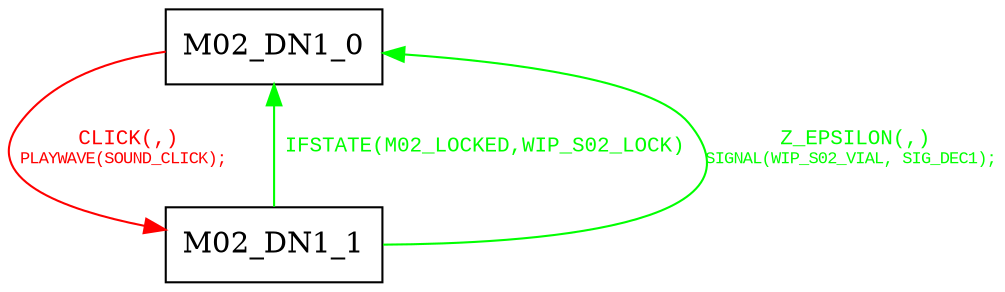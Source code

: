 digraph {
 node [shape=record];
"M02_DN1_0" -> "M02_DN1_1"[color=red, fontcolor=red, label=< <font face="Courier New" point-size="10">
CLICK(,)<br/>
<font point-size="8">PLAYWAVE(SOUND_CLICK);<br align="left"/>
</font></font>>];
"M02_DN1_1" -> "M02_DN1_0"[color=green, fontcolor=green, label=< <font face="Courier New" point-size="10">
IFSTATE(M02_LOCKED,WIP_S02_LOCK)<br/>
</font>>];
"M02_DN1_1" -> "M02_DN1_0"[color=green, fontcolor=green, label=< <font face="Courier New" point-size="10">
Z_EPSILON(,)<br/>
<font point-size="8">SIGNAL(WIP_S02_VIAL, SIG_DEC1);<br align="left"/>
</font></font>>];
}
